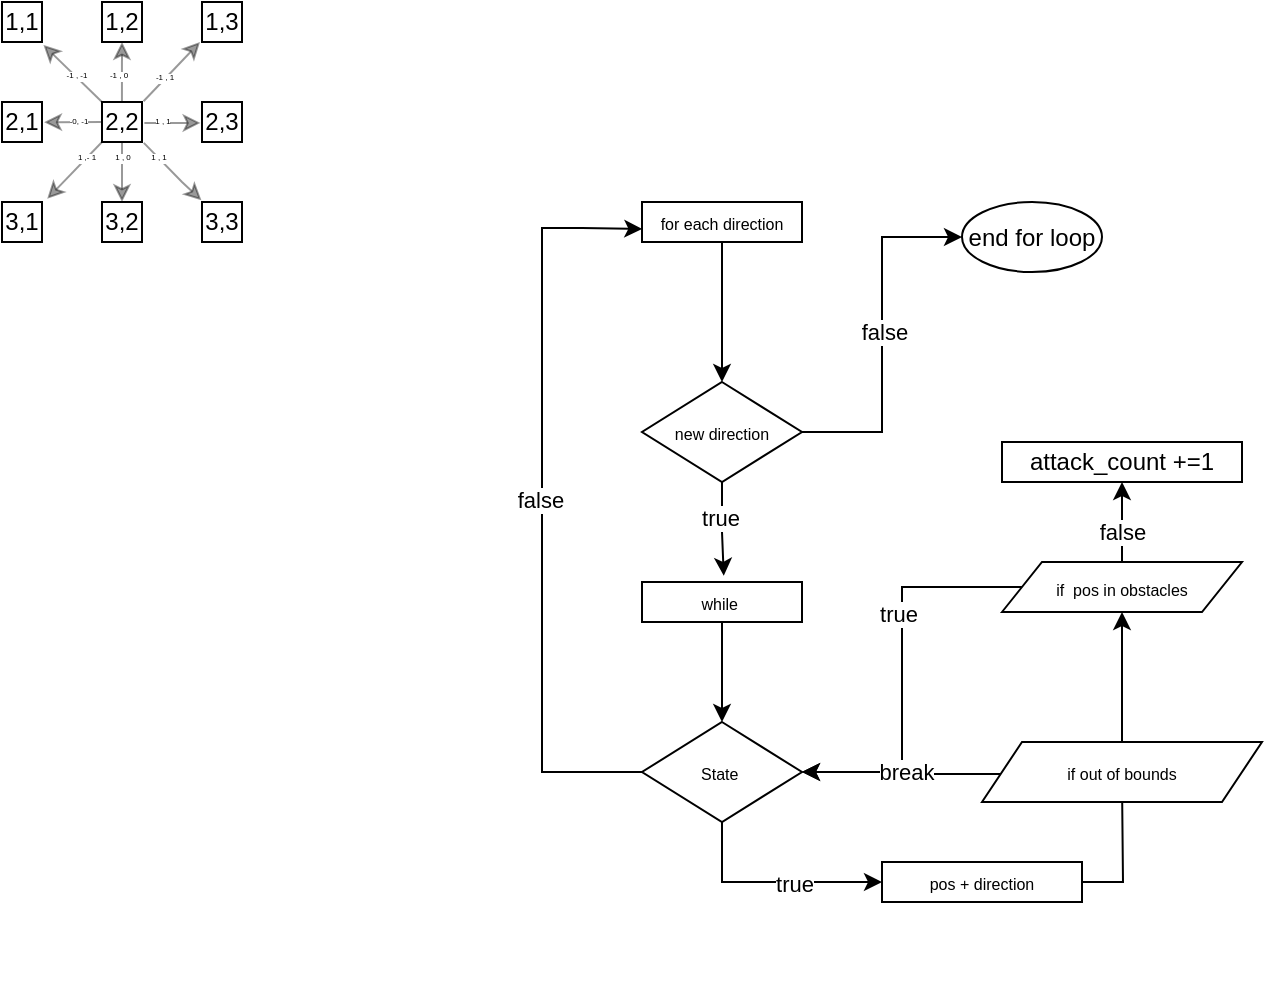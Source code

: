 <mxfile version="22.0.8" type="github">
  <diagram name="Page-1" id="8dBifnGEkM_xzF7nRBlF">
    <mxGraphModel dx="1888" dy="743" grid="1" gridSize="10" guides="1" tooltips="1" connect="1" arrows="1" fold="1" page="1" pageScale="1" pageWidth="827" pageHeight="1169" math="0" shadow="0">
      <root>
        <mxCell id="0" />
        <mxCell id="1" parent="0" />
        <mxCell id="Zu7cSVfkRmhrPYVlLDJ2-1" value="1,1" style="whiteSpace=wrap;html=1;aspect=fixed;" vertex="1" parent="1">
          <mxGeometry x="80" y="320" width="20" height="20" as="geometry" />
        </mxCell>
        <mxCell id="Zu7cSVfkRmhrPYVlLDJ2-2" value="1,2" style="whiteSpace=wrap;html=1;aspect=fixed;" vertex="1" parent="1">
          <mxGeometry x="130" y="320" width="20" height="20" as="geometry" />
        </mxCell>
        <mxCell id="Zu7cSVfkRmhrPYVlLDJ2-3" value="2,1" style="whiteSpace=wrap;html=1;aspect=fixed;" vertex="1" parent="1">
          <mxGeometry x="80" y="370" width="20" height="20" as="geometry" />
        </mxCell>
        <mxCell id="Zu7cSVfkRmhrPYVlLDJ2-5" value="2,2" style="whiteSpace=wrap;html=1;aspect=fixed;" vertex="1" parent="1">
          <mxGeometry x="130" y="370" width="20" height="20" as="geometry" />
        </mxCell>
        <mxCell id="Zu7cSVfkRmhrPYVlLDJ2-6" value="1,3" style="whiteSpace=wrap;html=1;aspect=fixed;" vertex="1" parent="1">
          <mxGeometry x="180" y="320" width="20" height="20" as="geometry" />
        </mxCell>
        <mxCell id="Zu7cSVfkRmhrPYVlLDJ2-7" value="2,3" style="whiteSpace=wrap;html=1;aspect=fixed;" vertex="1" parent="1">
          <mxGeometry x="180" y="370" width="20" height="20" as="geometry" />
        </mxCell>
        <mxCell id="Zu7cSVfkRmhrPYVlLDJ2-8" value="3,3" style="whiteSpace=wrap;html=1;aspect=fixed;" vertex="1" parent="1">
          <mxGeometry x="180" y="420" width="20" height="20" as="geometry" />
        </mxCell>
        <mxCell id="Zu7cSVfkRmhrPYVlLDJ2-9" value="3,2" style="whiteSpace=wrap;html=1;aspect=fixed;" vertex="1" parent="1">
          <mxGeometry x="130" y="420" width="20" height="20" as="geometry" />
        </mxCell>
        <mxCell id="Zu7cSVfkRmhrPYVlLDJ2-10" value="3,1" style="whiteSpace=wrap;html=1;aspect=fixed;" vertex="1" parent="1">
          <mxGeometry x="80" y="420" width="20" height="20" as="geometry" />
        </mxCell>
        <mxCell id="Zu7cSVfkRmhrPYVlLDJ2-12" style="rounded=0;orthogonalLoop=1;jettySize=auto;html=1;exitX=1.045;exitY=1.022;exitDx=0;exitDy=0;entryX=-0.014;entryY=-0.042;entryDx=0;entryDy=0;entryPerimeter=0;strokeWidth=1;opacity=40;exitPerimeter=0;" edge="1" parent="1" source="Zu7cSVfkRmhrPYVlLDJ2-5" target="Zu7cSVfkRmhrPYVlLDJ2-8">
          <mxGeometry relative="1" as="geometry">
            <mxPoint x="160" y="380" as="sourcePoint" />
            <mxPoint x="179" y="399.8" as="targetPoint" />
            <Array as="points">
              <mxPoint x="170" y="410" />
            </Array>
          </mxGeometry>
        </mxCell>
        <mxCell id="Zu7cSVfkRmhrPYVlLDJ2-16" style="rounded=0;orthogonalLoop=1;jettySize=auto;html=1;exitX=1.039;exitY=-0.019;exitDx=0;exitDy=0;strokeWidth=1;opacity=40;exitPerimeter=0;" edge="1" parent="1">
          <mxGeometry relative="1" as="geometry">
            <mxPoint x="150.78" y="369.62" as="sourcePoint" />
            <mxPoint x="179" y="340" as="targetPoint" />
          </mxGeometry>
        </mxCell>
        <mxCell id="Zu7cSVfkRmhrPYVlLDJ2-38" value="-1 , 1" style="edgeLabel;html=1;align=center;verticalAlign=middle;resizable=0;points=[];fontSize=4;" vertex="1" connectable="0" parent="Zu7cSVfkRmhrPYVlLDJ2-16">
          <mxGeometry x="0.031" relative="1" as="geometry">
            <mxPoint x="-5" y="3" as="offset" />
          </mxGeometry>
        </mxCell>
        <mxCell id="Zu7cSVfkRmhrPYVlLDJ2-17" style="rounded=0;orthogonalLoop=1;jettySize=auto;html=1;strokeWidth=1;opacity=40;entryX=1.036;entryY=1.075;entryDx=0;entryDy=0;entryPerimeter=0;" edge="1" parent="1" target="Zu7cSVfkRmhrPYVlLDJ2-1">
          <mxGeometry relative="1" as="geometry">
            <mxPoint x="130" y="370" as="sourcePoint" />
            <mxPoint x="159" y="340" as="targetPoint" />
          </mxGeometry>
        </mxCell>
        <mxCell id="Zu7cSVfkRmhrPYVlLDJ2-18" style="rounded=0;orthogonalLoop=1;jettySize=auto;html=1;strokeWidth=1;opacity=40;entryX=1.131;entryY=-0.081;entryDx=0;entryDy=0;entryPerimeter=0;" edge="1" parent="1" target="Zu7cSVfkRmhrPYVlLDJ2-10">
          <mxGeometry relative="1" as="geometry">
            <mxPoint x="130" y="390" as="sourcePoint" />
            <mxPoint x="121" y="362" as="targetPoint" />
          </mxGeometry>
        </mxCell>
        <mxCell id="Zu7cSVfkRmhrPYVlLDJ2-19" style="rounded=0;orthogonalLoop=1;jettySize=auto;html=1;exitX=0;exitY=0.5;exitDx=0;exitDy=0;strokeWidth=1;opacity=40;entryX=1.053;entryY=0.505;entryDx=0;entryDy=0;entryPerimeter=0;" edge="1" parent="1" source="Zu7cSVfkRmhrPYVlLDJ2-5" target="Zu7cSVfkRmhrPYVlLDJ2-3">
          <mxGeometry relative="1" as="geometry">
            <mxPoint x="140" y="370" as="sourcePoint" />
            <mxPoint x="123" y="370" as="targetPoint" />
          </mxGeometry>
        </mxCell>
        <mxCell id="Zu7cSVfkRmhrPYVlLDJ2-20" style="rounded=0;orthogonalLoop=1;jettySize=auto;html=1;exitX=1.059;exitY=0.528;exitDx=0;exitDy=0;strokeWidth=1;opacity=40;entryX=-0.036;entryY=0.522;entryDx=0;entryDy=0;entryPerimeter=0;exitPerimeter=0;" edge="1" parent="1" source="Zu7cSVfkRmhrPYVlLDJ2-5" target="Zu7cSVfkRmhrPYVlLDJ2-7">
          <mxGeometry relative="1" as="geometry">
            <mxPoint x="150" y="380" as="sourcePoint" />
            <mxPoint x="131" y="380" as="targetPoint" />
          </mxGeometry>
        </mxCell>
        <mxCell id="Zu7cSVfkRmhrPYVlLDJ2-21" style="rounded=0;orthogonalLoop=1;jettySize=auto;html=1;exitX=0.5;exitY=1;exitDx=0;exitDy=0;strokeWidth=1;opacity=40;entryX=0.5;entryY=0;entryDx=0;entryDy=0;" edge="1" parent="1" source="Zu7cSVfkRmhrPYVlLDJ2-5" target="Zu7cSVfkRmhrPYVlLDJ2-9">
          <mxGeometry relative="1" as="geometry">
            <mxPoint x="161" y="391" as="sourcePoint" />
            <mxPoint x="189" y="390" as="targetPoint" />
          </mxGeometry>
        </mxCell>
        <mxCell id="Zu7cSVfkRmhrPYVlLDJ2-22" style="rounded=0;orthogonalLoop=1;jettySize=auto;html=1;exitX=0.5;exitY=1;exitDx=0;exitDy=0;strokeWidth=1;opacity=40;entryX=0.5;entryY=1;entryDx=0;entryDy=0;" edge="1" parent="1" target="Zu7cSVfkRmhrPYVlLDJ2-2">
          <mxGeometry relative="1" as="geometry">
            <mxPoint x="139.96" y="370" as="sourcePoint" />
            <mxPoint x="139.96" y="400" as="targetPoint" />
          </mxGeometry>
        </mxCell>
        <mxCell id="Zu7cSVfkRmhrPYVlLDJ2-41" value="-1 , -1" style="edgeLabel;html=1;align=center;verticalAlign=middle;resizable=0;points=[];fontSize=4;" vertex="1" connectable="0" parent="1">
          <mxGeometry x="118.999" y="358.996" as="geometry">
            <mxPoint x="-2" y="-2" as="offset" />
          </mxGeometry>
        </mxCell>
        <mxCell id="Zu7cSVfkRmhrPYVlLDJ2-42" value="-0, -1" style="edgeLabel;html=1;align=center;verticalAlign=middle;resizable=0;points=[];fontSize=4;" vertex="1" connectable="0" parent="1">
          <mxGeometry x="116.999" y="380.996" as="geometry">
            <mxPoint x="1" y="-1" as="offset" />
          </mxGeometry>
        </mxCell>
        <mxCell id="Zu7cSVfkRmhrPYVlLDJ2-43" value="1 ,- 1" style="edgeLabel;html=1;align=center;verticalAlign=middle;resizable=0;points=[];fontSize=4;" vertex="1" connectable="0" parent="1">
          <mxGeometry x="119.999" y="399.996" as="geometry">
            <mxPoint x="2" y="-2" as="offset" />
          </mxGeometry>
        </mxCell>
        <mxCell id="Zu7cSVfkRmhrPYVlLDJ2-44" value="1 , 0" style="edgeLabel;html=1;align=center;verticalAlign=middle;resizable=0;points=[];fontSize=4;" vertex="1" connectable="0" parent="1">
          <mxGeometry x="137.999" y="399.996" as="geometry">
            <mxPoint x="2" y="-2" as="offset" />
          </mxGeometry>
        </mxCell>
        <mxCell id="Zu7cSVfkRmhrPYVlLDJ2-45" value="1 , 1" style="edgeLabel;html=1;align=center;verticalAlign=middle;resizable=0;points=[];fontSize=4;" vertex="1" connectable="0" parent="1">
          <mxGeometry x="155.999" y="399.996" as="geometry">
            <mxPoint x="2" y="-2" as="offset" />
          </mxGeometry>
        </mxCell>
        <mxCell id="Zu7cSVfkRmhrPYVlLDJ2-46" value="1 , 1" style="edgeLabel;html=1;align=center;verticalAlign=middle;resizable=0;points=[];fontSize=4;" vertex="1" connectable="0" parent="1">
          <mxGeometry x="157.999" y="381.996" as="geometry">
            <mxPoint x="2" y="-2" as="offset" />
          </mxGeometry>
        </mxCell>
        <mxCell id="Zu7cSVfkRmhrPYVlLDJ2-47" value="-1 , 0" style="edgeLabel;html=1;align=center;verticalAlign=middle;resizable=0;points=[];fontSize=4;" vertex="1" connectable="0" parent="1">
          <mxGeometry x="139.002" y="357.994" as="geometry">
            <mxPoint x="-1" y="-1" as="offset" />
          </mxGeometry>
        </mxCell>
        <mxCell id="Zu7cSVfkRmhrPYVlLDJ2-52" value="" style="edgeStyle=orthogonalEdgeStyle;rounded=0;orthogonalLoop=1;jettySize=auto;html=1;" edge="1" parent="1" source="Zu7cSVfkRmhrPYVlLDJ2-48" target="Zu7cSVfkRmhrPYVlLDJ2-51">
          <mxGeometry relative="1" as="geometry" />
        </mxCell>
        <mxCell id="Zu7cSVfkRmhrPYVlLDJ2-48" value="&lt;font style=&quot;font-size: 8px;&quot;&gt;for each direction&lt;/font&gt;" style="whiteSpace=wrap;html=1;align=center;" vertex="1" parent="1">
          <mxGeometry x="400" y="420" width="80" height="20" as="geometry" />
        </mxCell>
        <mxCell id="Zu7cSVfkRmhrPYVlLDJ2-60" value="" style="edgeStyle=orthogonalEdgeStyle;rounded=0;orthogonalLoop=1;jettySize=auto;html=1;entryX=0;entryY=0.5;entryDx=0;entryDy=0;" edge="1" parent="1" source="Zu7cSVfkRmhrPYVlLDJ2-51" target="Zu7cSVfkRmhrPYVlLDJ2-59">
          <mxGeometry relative="1" as="geometry">
            <mxPoint x="530" y="535" as="targetPoint" />
          </mxGeometry>
        </mxCell>
        <mxCell id="Zu7cSVfkRmhrPYVlLDJ2-78" value="false" style="edgeLabel;html=1;align=center;verticalAlign=middle;resizable=0;points=[];" vertex="1" connectable="0" parent="Zu7cSVfkRmhrPYVlLDJ2-60">
          <mxGeometry x="0.018" y="-1" relative="1" as="geometry">
            <mxPoint as="offset" />
          </mxGeometry>
        </mxCell>
        <mxCell id="Zu7cSVfkRmhrPYVlLDJ2-65" style="edgeStyle=orthogonalEdgeStyle;rounded=0;orthogonalLoop=1;jettySize=auto;html=1;exitX=0.5;exitY=1;exitDx=0;exitDy=0;entryX=0.511;entryY=-0.154;entryDx=0;entryDy=0;entryPerimeter=0;" edge="1" parent="1" source="Zu7cSVfkRmhrPYVlLDJ2-51" target="Zu7cSVfkRmhrPYVlLDJ2-67">
          <mxGeometry relative="1" as="geometry">
            <mxPoint x="440" y="600" as="targetPoint" />
          </mxGeometry>
        </mxCell>
        <mxCell id="Zu7cSVfkRmhrPYVlLDJ2-70" value="true" style="edgeLabel;html=1;align=center;verticalAlign=middle;resizable=0;points=[];" vertex="1" connectable="0" parent="Zu7cSVfkRmhrPYVlLDJ2-65">
          <mxGeometry x="-0.26" y="-1" relative="1" as="geometry">
            <mxPoint as="offset" />
          </mxGeometry>
        </mxCell>
        <mxCell id="Zu7cSVfkRmhrPYVlLDJ2-51" value="&lt;font style=&quot;font-size: 8px;&quot;&gt;new direction&lt;/font&gt;" style="rhombus;whiteSpace=wrap;html=1;" vertex="1" parent="1">
          <mxGeometry x="400" y="510" width="80" height="50" as="geometry" />
        </mxCell>
        <mxCell id="Zu7cSVfkRmhrPYVlLDJ2-59" value="end for loop" style="ellipse;whiteSpace=wrap;html=1;" vertex="1" parent="1">
          <mxGeometry x="560" y="420" width="70" height="35" as="geometry" />
        </mxCell>
        <mxCell id="Zu7cSVfkRmhrPYVlLDJ2-68" style="edgeStyle=orthogonalEdgeStyle;rounded=0;orthogonalLoop=1;jettySize=auto;html=1;entryX=0.5;entryY=0;entryDx=0;entryDy=0;" edge="1" parent="1" source="Zu7cSVfkRmhrPYVlLDJ2-67" target="Zu7cSVfkRmhrPYVlLDJ2-69">
          <mxGeometry relative="1" as="geometry">
            <mxPoint x="440" y="650" as="targetPoint" />
          </mxGeometry>
        </mxCell>
        <mxCell id="Zu7cSVfkRmhrPYVlLDJ2-67" value="&lt;font style=&quot;font-size: 8px;&quot;&gt;while&amp;nbsp;&lt;/font&gt;" style="whiteSpace=wrap;html=1;align=center;" vertex="1" parent="1">
          <mxGeometry x="400" y="610" width="80" height="20" as="geometry" />
        </mxCell>
        <mxCell id="Zu7cSVfkRmhrPYVlLDJ2-74" style="edgeStyle=orthogonalEdgeStyle;rounded=0;orthogonalLoop=1;jettySize=auto;html=1;exitX=0.5;exitY=1;exitDx=0;exitDy=0;" edge="1" parent="1" source="Zu7cSVfkRmhrPYVlLDJ2-69">
          <mxGeometry relative="1" as="geometry">
            <mxPoint x="520" y="760" as="targetPoint" />
            <Array as="points">
              <mxPoint x="440" y="760" />
            </Array>
          </mxGeometry>
        </mxCell>
        <mxCell id="Zu7cSVfkRmhrPYVlLDJ2-75" value="true" style="edgeLabel;html=1;align=center;verticalAlign=middle;resizable=0;points=[];" vertex="1" connectable="0" parent="Zu7cSVfkRmhrPYVlLDJ2-74">
          <mxGeometry x="0.191" y="-1" relative="1" as="geometry">
            <mxPoint as="offset" />
          </mxGeometry>
        </mxCell>
        <mxCell id="Zu7cSVfkRmhrPYVlLDJ2-76" style="edgeStyle=orthogonalEdgeStyle;rounded=0;orthogonalLoop=1;jettySize=auto;html=1;exitX=0;exitY=0.5;exitDx=0;exitDy=0;entryX=0.002;entryY=0.673;entryDx=0;entryDy=0;entryPerimeter=0;" edge="1" parent="1" source="Zu7cSVfkRmhrPYVlLDJ2-69" target="Zu7cSVfkRmhrPYVlLDJ2-48">
          <mxGeometry relative="1" as="geometry">
            <mxPoint x="380" y="420" as="targetPoint" />
            <Array as="points">
              <mxPoint x="350" y="705" />
              <mxPoint x="350" y="433" />
              <mxPoint x="370" y="433" />
            </Array>
          </mxGeometry>
        </mxCell>
        <mxCell id="Zu7cSVfkRmhrPYVlLDJ2-77" value="false" style="edgeLabel;html=1;align=center;verticalAlign=middle;resizable=0;points=[];" vertex="1" connectable="0" parent="Zu7cSVfkRmhrPYVlLDJ2-76">
          <mxGeometry x="-0.006" y="2" relative="1" as="geometry">
            <mxPoint x="1" y="-1" as="offset" />
          </mxGeometry>
        </mxCell>
        <mxCell id="Zu7cSVfkRmhrPYVlLDJ2-69" value="&lt;span style=&quot;font-size: 8px;&quot;&gt;State&amp;nbsp;&lt;/span&gt;" style="rhombus;whiteSpace=wrap;html=1;" vertex="1" parent="1">
          <mxGeometry x="400" y="680" width="80" height="50" as="geometry" />
        </mxCell>
        <mxCell id="Zu7cSVfkRmhrPYVlLDJ2-80" style="edgeStyle=orthogonalEdgeStyle;rounded=0;orthogonalLoop=1;jettySize=auto;html=1;exitX=1;exitY=0.5;exitDx=0;exitDy=0;" edge="1" parent="1" source="Zu7cSVfkRmhrPYVlLDJ2-79">
          <mxGeometry relative="1" as="geometry">
            <mxPoint x="640" y="710" as="targetPoint" />
          </mxGeometry>
        </mxCell>
        <mxCell id="Zu7cSVfkRmhrPYVlLDJ2-79" value="&lt;font style=&quot;font-size: 8px;&quot;&gt;pos + direction&lt;/font&gt;" style="whiteSpace=wrap;html=1;align=center;" vertex="1" parent="1">
          <mxGeometry x="520" y="750" width="100" height="20" as="geometry" />
        </mxCell>
        <mxCell id="Zu7cSVfkRmhrPYVlLDJ2-84" style="edgeStyle=orthogonalEdgeStyle;rounded=0;orthogonalLoop=1;jettySize=auto;html=1;exitX=0;exitY=0.5;exitDx=0;exitDy=0;" edge="1" parent="1" source="Zu7cSVfkRmhrPYVlLDJ2-82">
          <mxGeometry relative="1" as="geometry">
            <mxPoint x="480" y="705" as="targetPoint" />
            <Array as="points">
              <mxPoint x="580" y="706" />
              <mxPoint x="525" y="706" />
            </Array>
          </mxGeometry>
        </mxCell>
        <mxCell id="Zu7cSVfkRmhrPYVlLDJ2-87" value="" style="edgeStyle=orthogonalEdgeStyle;rounded=0;orthogonalLoop=1;jettySize=auto;html=1;" edge="1" parent="1" source="Zu7cSVfkRmhrPYVlLDJ2-82" target="Zu7cSVfkRmhrPYVlLDJ2-86">
          <mxGeometry relative="1" as="geometry" />
        </mxCell>
        <mxCell id="Zu7cSVfkRmhrPYVlLDJ2-82" value="&lt;font style=&quot;font-size: 8px;&quot;&gt;if out of bounds&lt;/font&gt;" style="shape=parallelogram;perimeter=parallelogramPerimeter;whiteSpace=wrap;html=1;fixedSize=1;" vertex="1" parent="1">
          <mxGeometry x="570" y="690" width="140" height="30" as="geometry" />
        </mxCell>
        <mxCell id="Zu7cSVfkRmhrPYVlLDJ2-89" style="edgeStyle=orthogonalEdgeStyle;rounded=0;orthogonalLoop=1;jettySize=auto;html=1;exitX=0;exitY=0.5;exitDx=0;exitDy=0;entryX=1;entryY=0.5;entryDx=0;entryDy=0;" edge="1" parent="1" source="Zu7cSVfkRmhrPYVlLDJ2-86" target="Zu7cSVfkRmhrPYVlLDJ2-69">
          <mxGeometry relative="1" as="geometry">
            <Array as="points">
              <mxPoint x="530" y="613" />
              <mxPoint x="530" y="705" />
            </Array>
          </mxGeometry>
        </mxCell>
        <mxCell id="Zu7cSVfkRmhrPYVlLDJ2-92" value="true" style="edgeLabel;html=1;align=center;verticalAlign=middle;resizable=0;points=[];" vertex="1" connectable="0" parent="Zu7cSVfkRmhrPYVlLDJ2-89">
          <mxGeometry x="-0.277" y="-2" relative="1" as="geometry">
            <mxPoint as="offset" />
          </mxGeometry>
        </mxCell>
        <mxCell id="Zu7cSVfkRmhrPYVlLDJ2-93" style="edgeStyle=orthogonalEdgeStyle;rounded=0;orthogonalLoop=1;jettySize=auto;html=1;exitX=0.5;exitY=0;exitDx=0;exitDy=0;" edge="1" parent="1" source="Zu7cSVfkRmhrPYVlLDJ2-86" target="Zu7cSVfkRmhrPYVlLDJ2-94">
          <mxGeometry relative="1" as="geometry">
            <mxPoint x="640.048" y="560" as="targetPoint" />
          </mxGeometry>
        </mxCell>
        <mxCell id="Zu7cSVfkRmhrPYVlLDJ2-95" value="false" style="edgeLabel;html=1;align=center;verticalAlign=middle;resizable=0;points=[];" vertex="1" connectable="0" parent="Zu7cSVfkRmhrPYVlLDJ2-93">
          <mxGeometry x="-0.24" relative="1" as="geometry">
            <mxPoint as="offset" />
          </mxGeometry>
        </mxCell>
        <mxCell id="Zu7cSVfkRmhrPYVlLDJ2-86" value="&lt;font style=&quot;font-size: 8px;&quot;&gt;if&amp;nbsp; pos in obstacles&lt;/font&gt;" style="shape=parallelogram;perimeter=parallelogramPerimeter;whiteSpace=wrap;html=1;fixedSize=1;" vertex="1" parent="1">
          <mxGeometry x="580" y="600" width="120" height="25" as="geometry" />
        </mxCell>
        <mxCell id="Zu7cSVfkRmhrPYVlLDJ2-90" value="break" style="edgeLabel;html=1;align=center;verticalAlign=middle;resizable=0;points=[];" vertex="1" connectable="0" parent="1">
          <mxGeometry x="540.004" y="810.004" as="geometry">
            <mxPoint x="-8" y="-105" as="offset" />
          </mxGeometry>
        </mxCell>
        <mxCell id="Zu7cSVfkRmhrPYVlLDJ2-94" value="attack_count +=1" style="rounded=0;whiteSpace=wrap;html=1;" vertex="1" parent="1">
          <mxGeometry x="580" y="540" width="120" height="20" as="geometry" />
        </mxCell>
      </root>
    </mxGraphModel>
  </diagram>
</mxfile>
